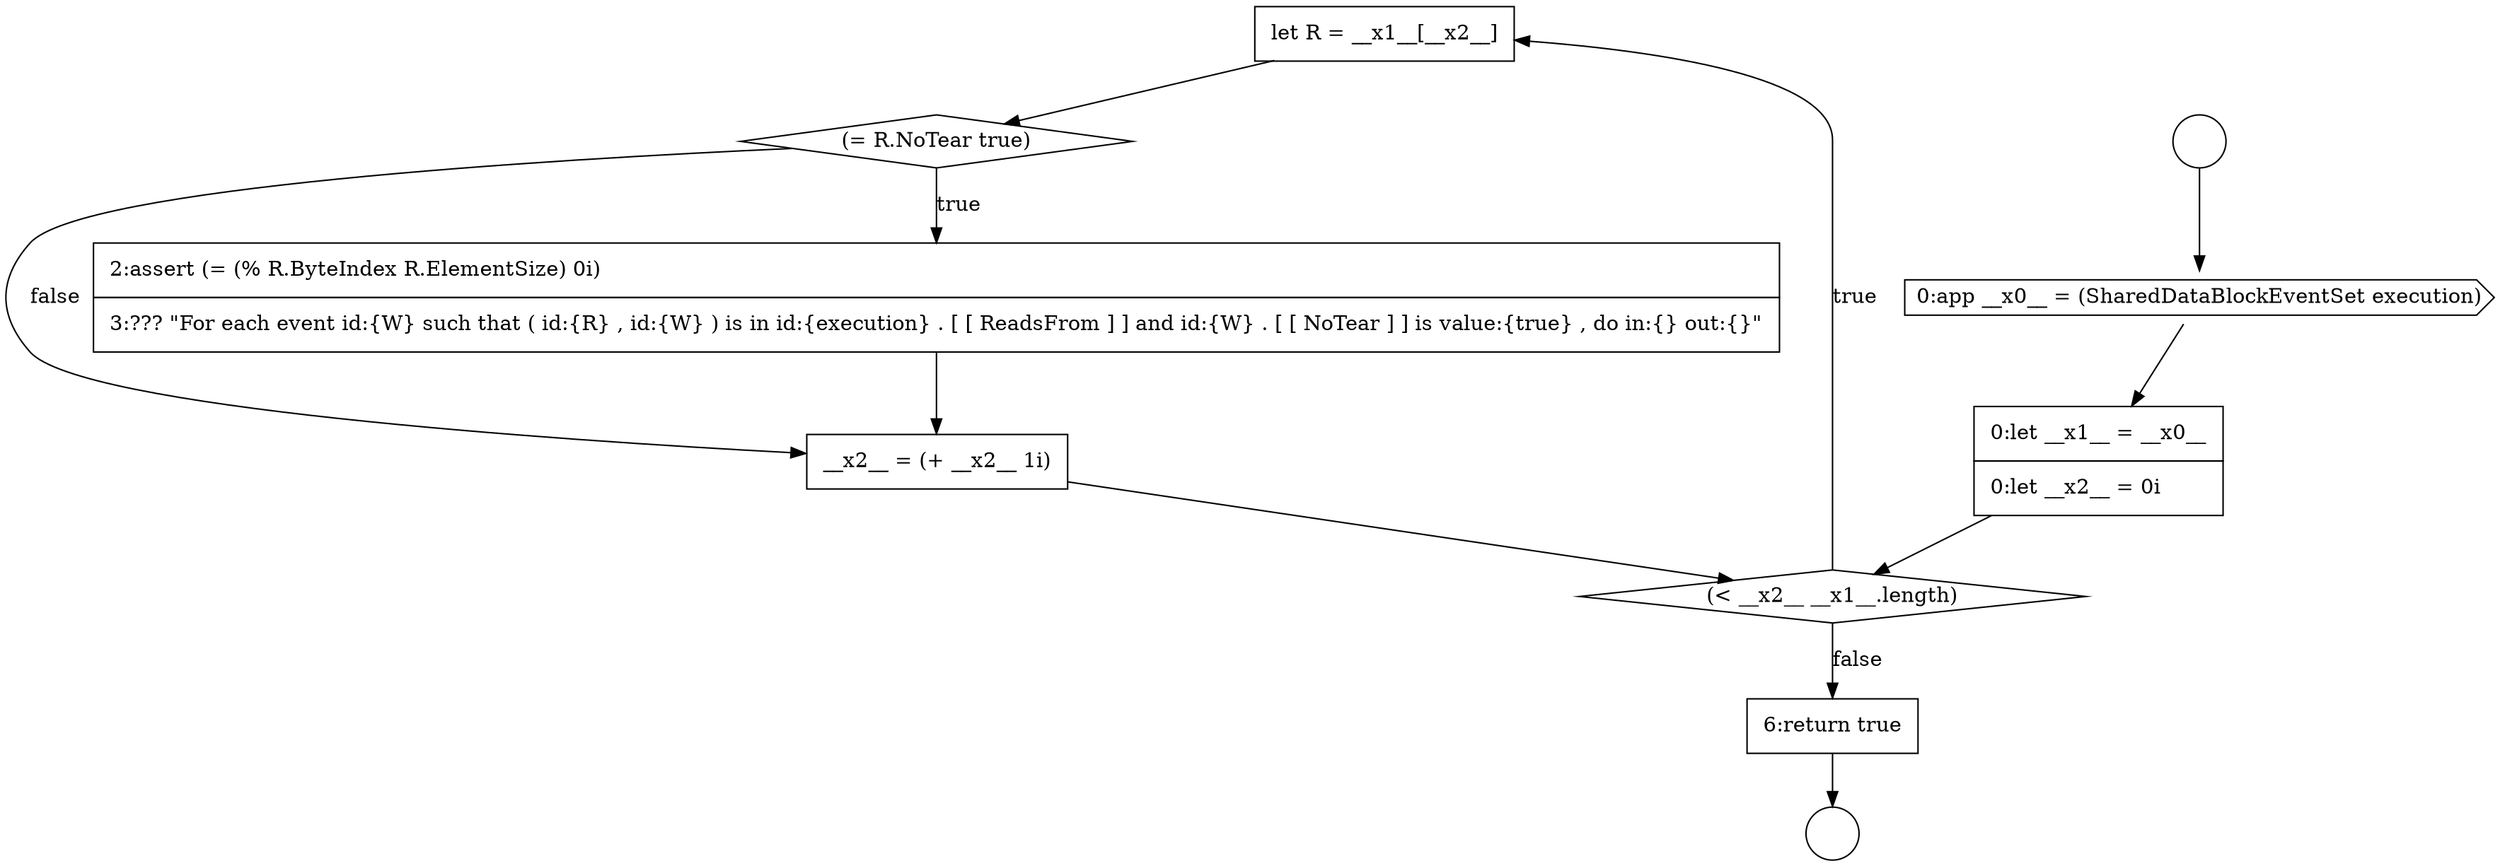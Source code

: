 digraph {
  node18193 [shape=none, margin=0, label=<<font color="black">
    <table border="0" cellborder="1" cellspacing="0" cellpadding="10">
      <tr><td align="left">let R = __x1__[__x2__]</td></tr>
    </table>
  </font>> color="black" fillcolor="white" style=filled]
  node18190 [shape=cds, label=<<font color="black">0:app __x0__ = (SharedDataBlockEventSet execution)</font>> color="black" fillcolor="white" style=filled]
  node18197 [shape=none, margin=0, label=<<font color="black">
    <table border="0" cellborder="1" cellspacing="0" cellpadding="10">
      <tr><td align="left">6:return true</td></tr>
    </table>
  </font>> color="black" fillcolor="white" style=filled]
  node18188 [shape=circle label=" " color="black" fillcolor="white" style=filled]
  node18191 [shape=none, margin=0, label=<<font color="black">
    <table border="0" cellborder="1" cellspacing="0" cellpadding="10">
      <tr><td align="left">0:let __x1__ = __x0__</td></tr>
      <tr><td align="left">0:let __x2__ = 0i</td></tr>
    </table>
  </font>> color="black" fillcolor="white" style=filled]
  node18196 [shape=none, margin=0, label=<<font color="black">
    <table border="0" cellborder="1" cellspacing="0" cellpadding="10">
      <tr><td align="left">__x2__ = (+ __x2__ 1i)</td></tr>
    </table>
  </font>> color="black" fillcolor="white" style=filled]
  node18195 [shape=none, margin=0, label=<<font color="black">
    <table border="0" cellborder="1" cellspacing="0" cellpadding="10">
      <tr><td align="left">2:assert (= (% R.ByteIndex R.ElementSize) 0i)</td></tr>
      <tr><td align="left">3:??? &quot;For each event id:{W} such that ( id:{R} , id:{W} ) is in id:{execution} . [ [ ReadsFrom ] ] and id:{W} . [ [ NoTear ] ] is value:{true} , do in:{} out:{}&quot;</td></tr>
    </table>
  </font>> color="black" fillcolor="white" style=filled]
  node18189 [shape=circle label=" " color="black" fillcolor="white" style=filled]
  node18192 [shape=diamond, label=<<font color="black">(&lt; __x2__ __x1__.length)</font>> color="black" fillcolor="white" style=filled]
  node18194 [shape=diamond, label=<<font color="black">(= R.NoTear true)</font>> color="black" fillcolor="white" style=filled]
  node18191 -> node18192 [ color="black"]
  node18190 -> node18191 [ color="black"]
  node18194 -> node18195 [label=<<font color="black">true</font>> color="black"]
  node18194 -> node18196 [label=<<font color="black">false</font>> color="black"]
  node18195 -> node18196 [ color="black"]
  node18196 -> node18192 [ color="black"]
  node18192 -> node18193 [label=<<font color="black">true</font>> color="black"]
  node18192 -> node18197 [label=<<font color="black">false</font>> color="black"]
  node18197 -> node18189 [ color="black"]
  node18193 -> node18194 [ color="black"]
  node18188 -> node18190 [ color="black"]
}
